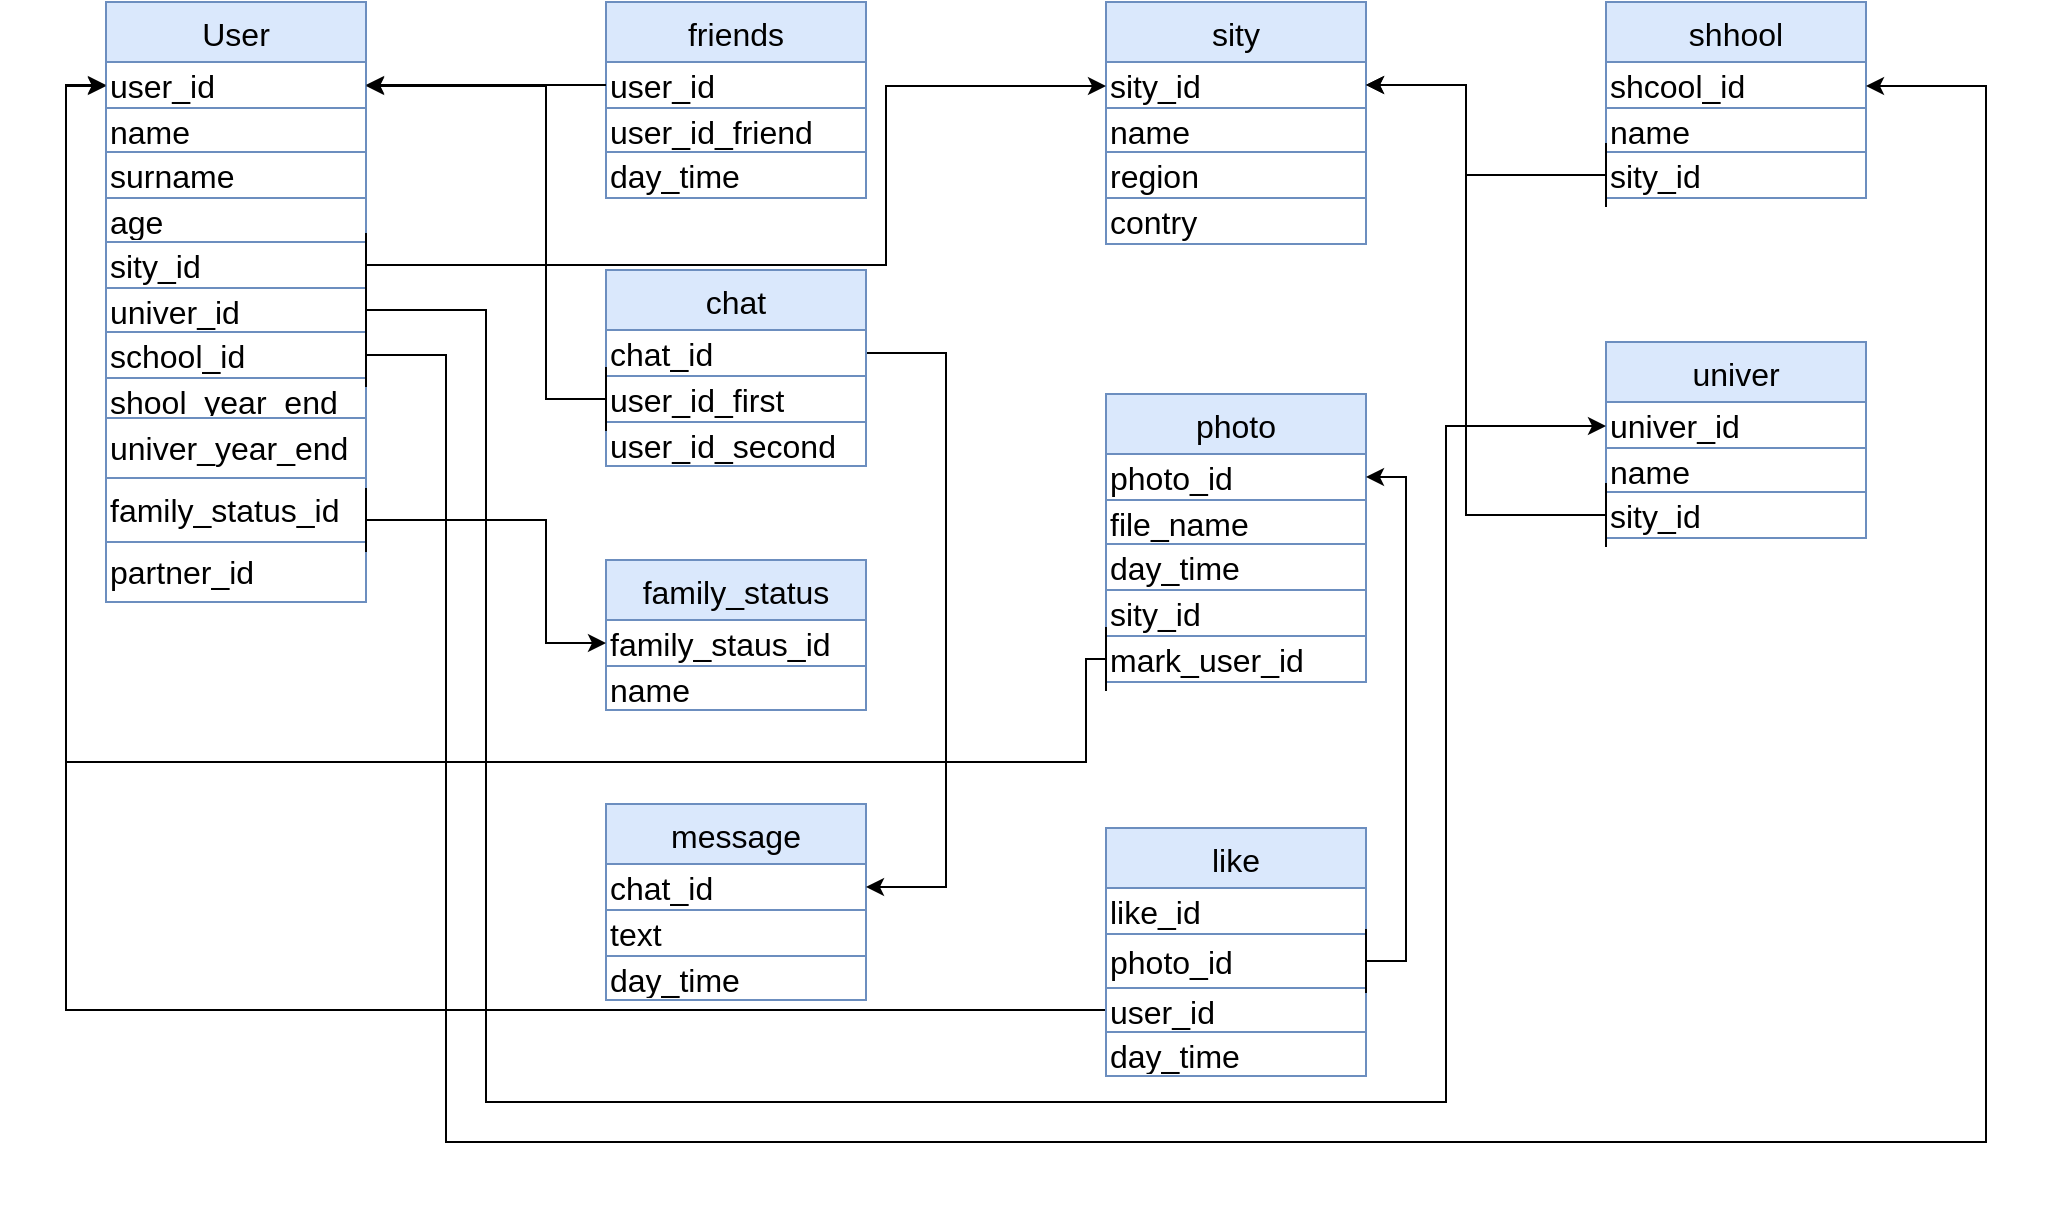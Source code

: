 <mxfile version="20.8.16" type="github">
  <diagram name="Page-1" id="9f46799a-70d6-7492-0946-bef42562c5a5">
    <mxGraphModel dx="2787" dy="1672" grid="1" gridSize="10" guides="1" tooltips="1" connect="1" arrows="1" fold="1" page="1" pageScale="1" pageWidth="1100" pageHeight="850" background="none" math="0" shadow="0">
      <root>
        <mxCell id="0" />
        <mxCell id="1" parent="0" />
        <object label="User" id="TUfsJCi0jF2Ck-yVqTo3-19">
          <mxCell style="shape=table;startSize=30;container=1;collapsible=0;childLayout=tableLayout;strokeColor=#6c8ebf;fontSize=16;columnLines=1;points=[[0,0,0,0,0],[0,0.25,0,0,0],[0,0.5,0,0,0],[0,0.75,0,0,0],[0,1,0,0,0],[0.25,0,0,0,0],[0.25,1,0,0,0],[0.5,0,0,0,0],[0.5,1,0,0,0],[0.75,0,0,0,0],[0.75,1,0,0,0],[1,0,0,0,0],[1,0.25,0,0,0],[1,0.5,0,0,0],[1,0.75,0,0,0],[1,1,0,0,0]];swimlaneLine=1;shadow=0;align=center;flipH=0;fillColor=#dae8fc;" parent="1" vertex="1">
            <mxGeometry x="40" y="-160" width="130" height="300" as="geometry" />
          </mxCell>
        </object>
        <mxCell id="TUfsJCi0jF2Ck-yVqTo3-20" value="" style="shape=tableRow;horizontal=0;startSize=0;swimlaneHead=0;swimlaneBody=0;strokeColor=inherit;top=0;left=0;bottom=0;right=0;collapsible=0;dropTarget=0;fillColor=none;points=[[0,0.5],[1,0.5]];portConstraint=eastwest;fontSize=16;" parent="TUfsJCi0jF2Ck-yVqTo3-19" vertex="1">
          <mxGeometry y="30" width="130" height="23" as="geometry" />
        </mxCell>
        <mxCell id="TUfsJCi0jF2Ck-yVqTo3-21" value="user_id" style="shape=partialRectangle;html=1;whiteSpace=wrap;connectable=0;strokeColor=inherit;overflow=hidden;fillColor=none;top=0;left=0;bottom=0;right=0;pointerEvents=1;fontSize=16;align=left;" parent="TUfsJCi0jF2Ck-yVqTo3-20" vertex="1">
          <mxGeometry width="130" height="23" as="geometry">
            <mxRectangle width="130" height="23" as="alternateBounds" />
          </mxGeometry>
        </mxCell>
        <mxCell id="TUfsJCi0jF2Ck-yVqTo3-24" value="" style="shape=tableRow;horizontal=0;startSize=0;swimlaneHead=0;swimlaneBody=0;strokeColor=inherit;top=0;left=0;bottom=0;right=0;collapsible=0;dropTarget=0;fillColor=none;points=[[0,0.5],[1,0.5]];portConstraint=eastwest;fontSize=16;" parent="TUfsJCi0jF2Ck-yVqTo3-19" vertex="1">
          <mxGeometry y="53" width="130" height="22" as="geometry" />
        </mxCell>
        <mxCell id="TUfsJCi0jF2Ck-yVqTo3-25" value="name" style="shape=partialRectangle;html=1;whiteSpace=wrap;connectable=0;strokeColor=inherit;overflow=hidden;fillColor=none;top=0;left=0;bottom=0;right=0;pointerEvents=1;fontSize=16;align=left;" parent="TUfsJCi0jF2Ck-yVqTo3-24" vertex="1">
          <mxGeometry width="130" height="22" as="geometry">
            <mxRectangle width="130" height="22" as="alternateBounds" />
          </mxGeometry>
        </mxCell>
        <mxCell id="32F2rg8Qppw3--IaGYli-2" style="shape=tableRow;horizontal=0;startSize=0;swimlaneHead=0;swimlaneBody=0;strokeColor=inherit;top=0;left=0;bottom=0;right=0;collapsible=0;dropTarget=0;fillColor=none;points=[[0,0.5],[1,0.5]];portConstraint=eastwest;fontSize=16;" vertex="1" parent="TUfsJCi0jF2Ck-yVqTo3-19">
          <mxGeometry y="75" width="130" height="23" as="geometry" />
        </mxCell>
        <mxCell id="32F2rg8Qppw3--IaGYli-3" value="surname" style="shape=partialRectangle;html=1;whiteSpace=wrap;connectable=0;strokeColor=inherit;overflow=hidden;fillColor=none;top=0;left=0;bottom=0;right=0;pointerEvents=1;fontSize=16;align=left;" vertex="1" parent="32F2rg8Qppw3--IaGYli-2">
          <mxGeometry width="130" height="23" as="geometry">
            <mxRectangle width="130" height="23" as="alternateBounds" />
          </mxGeometry>
        </mxCell>
        <mxCell id="32F2rg8Qppw3--IaGYli-4" style="shape=tableRow;horizontal=0;startSize=0;swimlaneHead=0;swimlaneBody=0;strokeColor=inherit;top=0;left=0;bottom=0;right=0;collapsible=0;dropTarget=0;fillColor=none;points=[[0,0.5],[1,0.5]];portConstraint=eastwest;fontSize=16;" vertex="1" parent="TUfsJCi0jF2Ck-yVqTo3-19">
          <mxGeometry y="98" width="130" height="22" as="geometry" />
        </mxCell>
        <mxCell id="32F2rg8Qppw3--IaGYli-5" value="age" style="shape=partialRectangle;html=1;whiteSpace=wrap;connectable=0;strokeColor=inherit;overflow=hidden;fillColor=none;top=0;left=0;bottom=0;right=0;pointerEvents=1;fontSize=16;align=left;" vertex="1" parent="32F2rg8Qppw3--IaGYli-4">
          <mxGeometry width="130" height="22" as="geometry">
            <mxRectangle width="130" height="22" as="alternateBounds" />
          </mxGeometry>
        </mxCell>
        <mxCell id="32F2rg8Qppw3--IaGYli-6" style="shape=tableRow;horizontal=0;startSize=0;swimlaneHead=0;swimlaneBody=0;strokeColor=inherit;top=0;left=0;bottom=0;right=0;collapsible=0;dropTarget=0;fillColor=none;points=[[0,0.5],[1,0.5]];portConstraint=eastwest;fontSize=16;" vertex="1" parent="TUfsJCi0jF2Ck-yVqTo3-19">
          <mxGeometry y="120" width="130" height="23" as="geometry" />
        </mxCell>
        <mxCell id="32F2rg8Qppw3--IaGYli-7" value="sity_id" style="shape=partialRectangle;html=1;whiteSpace=wrap;connectable=0;strokeColor=inherit;overflow=hidden;fillColor=none;top=0;left=0;bottom=0;right=0;pointerEvents=1;fontSize=16;align=left;" vertex="1" parent="32F2rg8Qppw3--IaGYli-6">
          <mxGeometry width="130" height="23" as="geometry">
            <mxRectangle width="130" height="23" as="alternateBounds" />
          </mxGeometry>
        </mxCell>
        <mxCell id="32F2rg8Qppw3--IaGYli-8" style="shape=tableRow;horizontal=0;startSize=0;swimlaneHead=0;swimlaneBody=0;strokeColor=inherit;top=0;left=0;bottom=0;right=0;collapsible=0;dropTarget=0;fillColor=none;points=[[0,0.5],[1,0.5]];portConstraint=eastwest;fontSize=16;" vertex="1" parent="TUfsJCi0jF2Ck-yVqTo3-19">
          <mxGeometry y="143" width="130" height="22" as="geometry" />
        </mxCell>
        <mxCell id="32F2rg8Qppw3--IaGYli-9" value="univer_id" style="shape=partialRectangle;html=1;whiteSpace=wrap;connectable=0;strokeColor=inherit;overflow=hidden;fillColor=none;top=0;left=0;bottom=0;right=0;pointerEvents=1;fontSize=16;align=left;" vertex="1" parent="32F2rg8Qppw3--IaGYli-8">
          <mxGeometry width="130" height="22" as="geometry">
            <mxRectangle width="130" height="22" as="alternateBounds" />
          </mxGeometry>
        </mxCell>
        <mxCell id="32F2rg8Qppw3--IaGYli-10" style="shape=tableRow;horizontal=0;startSize=0;swimlaneHead=0;swimlaneBody=0;strokeColor=inherit;top=0;left=0;bottom=0;right=0;collapsible=0;dropTarget=0;fillColor=none;points=[[0,0.5],[1,0.5]];portConstraint=eastwest;fontSize=16;" vertex="1" parent="TUfsJCi0jF2Ck-yVqTo3-19">
          <mxGeometry y="165" width="130" height="23" as="geometry" />
        </mxCell>
        <mxCell id="32F2rg8Qppw3--IaGYli-11" value="school_id" style="shape=partialRectangle;html=1;whiteSpace=wrap;connectable=0;strokeColor=inherit;overflow=hidden;fillColor=none;top=0;left=0;bottom=0;right=0;pointerEvents=1;fontSize=16;align=left;" vertex="1" parent="32F2rg8Qppw3--IaGYli-10">
          <mxGeometry width="130" height="23" as="geometry">
            <mxRectangle width="130" height="23" as="alternateBounds" />
          </mxGeometry>
        </mxCell>
        <mxCell id="32F2rg8Qppw3--IaGYli-101" style="shape=tableRow;horizontal=0;startSize=0;swimlaneHead=0;swimlaneBody=0;strokeColor=inherit;top=0;left=0;bottom=0;right=0;collapsible=0;dropTarget=0;fillColor=none;points=[[0,0.5],[1,0.5]];portConstraint=eastwest;fontSize=16;" vertex="1" parent="TUfsJCi0jF2Ck-yVqTo3-19">
          <mxGeometry y="188" width="130" height="20" as="geometry" />
        </mxCell>
        <mxCell id="32F2rg8Qppw3--IaGYli-102" value="shool_year_end" style="shape=partialRectangle;html=1;whiteSpace=wrap;connectable=0;strokeColor=inherit;overflow=hidden;fillColor=none;top=0;left=0;bottom=0;right=0;pointerEvents=1;fontSize=16;align=left;" vertex="1" parent="32F2rg8Qppw3--IaGYli-101">
          <mxGeometry width="130" height="20" as="geometry">
            <mxRectangle width="130" height="20" as="alternateBounds" />
          </mxGeometry>
        </mxCell>
        <mxCell id="32F2rg8Qppw3--IaGYli-12" style="shape=tableRow;horizontal=0;startSize=0;swimlaneHead=0;swimlaneBody=0;strokeColor=inherit;top=0;left=0;bottom=0;right=0;collapsible=0;dropTarget=0;fillColor=none;points=[[0,0.5],[1,0.5]];portConstraint=eastwest;fontSize=16;" vertex="1" parent="TUfsJCi0jF2Ck-yVqTo3-19">
          <mxGeometry y="208" width="130" height="30" as="geometry" />
        </mxCell>
        <mxCell id="32F2rg8Qppw3--IaGYli-13" value="univer_year_end" style="shape=partialRectangle;html=1;whiteSpace=wrap;connectable=0;strokeColor=inherit;overflow=hidden;fillColor=none;top=0;left=0;bottom=0;right=0;pointerEvents=1;fontSize=16;align=left;" vertex="1" parent="32F2rg8Qppw3--IaGYli-12">
          <mxGeometry width="130" height="30" as="geometry">
            <mxRectangle width="130" height="30" as="alternateBounds" />
          </mxGeometry>
        </mxCell>
        <mxCell id="32F2rg8Qppw3--IaGYli-103" style="shape=tableRow;horizontal=0;startSize=0;swimlaneHead=0;swimlaneBody=0;strokeColor=inherit;top=0;left=0;bottom=0;right=0;collapsible=0;dropTarget=0;fillColor=none;points=[[0,0.5],[1,0.5]];portConstraint=eastwest;fontSize=16;" vertex="1" parent="TUfsJCi0jF2Ck-yVqTo3-19">
          <mxGeometry y="238" width="130" height="32" as="geometry" />
        </mxCell>
        <mxCell id="32F2rg8Qppw3--IaGYli-104" value="family_status_id" style="shape=partialRectangle;html=1;whiteSpace=wrap;connectable=0;strokeColor=inherit;overflow=hidden;fillColor=none;top=0;left=0;bottom=0;right=0;pointerEvents=1;fontSize=16;align=left;" vertex="1" parent="32F2rg8Qppw3--IaGYli-103">
          <mxGeometry width="130" height="32" as="geometry">
            <mxRectangle width="130" height="32" as="alternateBounds" />
          </mxGeometry>
        </mxCell>
        <mxCell id="32F2rg8Qppw3--IaGYli-119" style="shape=tableRow;horizontal=0;startSize=0;swimlaneHead=0;swimlaneBody=0;strokeColor=inherit;top=0;left=0;bottom=0;right=0;collapsible=0;dropTarget=0;fillColor=none;points=[[0,0.5],[1,0.5]];portConstraint=eastwest;fontSize=16;" vertex="1" parent="TUfsJCi0jF2Ck-yVqTo3-19">
          <mxGeometry y="270" width="130" height="30" as="geometry" />
        </mxCell>
        <mxCell id="32F2rg8Qppw3--IaGYli-120" value="partner_id" style="shape=partialRectangle;html=1;whiteSpace=wrap;connectable=0;strokeColor=inherit;overflow=hidden;fillColor=none;top=0;left=0;bottom=0;right=0;pointerEvents=1;fontSize=16;align=left;" vertex="1" parent="32F2rg8Qppw3--IaGYli-119">
          <mxGeometry width="130" height="30" as="geometry">
            <mxRectangle width="130" height="30" as="alternateBounds" />
          </mxGeometry>
        </mxCell>
        <mxCell id="32F2rg8Qppw3--IaGYli-1" value="&lt;table&gt;&lt;tbody&gt;&lt;tr&gt;&lt;td&gt;&lt;br&gt;&lt;/td&gt;&lt;/tr&gt;&lt;/tbody&gt;&lt;/table&gt;" style="text;html=1;align=center;verticalAlign=middle;resizable=0;points=[];autosize=1;strokeColor=none;fillColor=none;flipV=0;" vertex="1" parent="1">
          <mxGeometry x="375" y="275" width="30" height="30" as="geometry" />
        </mxCell>
        <object label="univer" id="32F2rg8Qppw3--IaGYli-14">
          <mxCell style="shape=table;startSize=30;container=1;collapsible=0;childLayout=tableLayout;strokeColor=#6c8ebf;fontSize=16;columnLines=1;points=[[0,0,0,0,0],[0,0.25,0,0,0],[0,0.5,0,0,0],[0,0.75,0,0,0],[0,1,0,0,0],[0.25,0,0,0,0],[0.25,1,0,0,0],[0.5,0,0,0,0],[0.5,1,0,0,0],[0.75,0,0,0,0],[0.75,1,0,0,0],[1,0,0,0,0],[1,0.25,0,0,0],[1,0.5,0,0,0],[1,0.75,0,0,0],[1,1,0,0,0]];swimlaneLine=1;shadow=0;fillColor=#dae8fc;" vertex="1" parent="1">
            <mxGeometry x="790" y="10" width="130" height="98" as="geometry" />
          </mxCell>
        </object>
        <mxCell id="32F2rg8Qppw3--IaGYli-15" value="" style="shape=tableRow;horizontal=0;startSize=0;swimlaneHead=0;swimlaneBody=0;strokeColor=inherit;top=0;left=0;bottom=0;right=0;collapsible=0;dropTarget=0;fillColor=none;points=[[0,0.5],[1,0.5]];portConstraint=eastwest;fontSize=16;" vertex="1" parent="32F2rg8Qppw3--IaGYli-14">
          <mxGeometry y="30" width="130" height="23" as="geometry" />
        </mxCell>
        <mxCell id="32F2rg8Qppw3--IaGYli-16" value="univer_id" style="shape=partialRectangle;html=1;whiteSpace=wrap;connectable=0;strokeColor=inherit;overflow=hidden;fillColor=none;top=0;left=0;bottom=0;right=0;pointerEvents=1;fontSize=16;align=left;" vertex="1" parent="32F2rg8Qppw3--IaGYli-15">
          <mxGeometry width="130" height="23" as="geometry">
            <mxRectangle width="130" height="23" as="alternateBounds" />
          </mxGeometry>
        </mxCell>
        <mxCell id="32F2rg8Qppw3--IaGYli-17" value="" style="shape=tableRow;horizontal=0;startSize=0;swimlaneHead=0;swimlaneBody=0;strokeColor=inherit;top=0;left=0;bottom=0;right=0;collapsible=0;dropTarget=0;fillColor=none;points=[[0,0.5],[1,0.5]];portConstraint=eastwest;fontSize=16;" vertex="1" parent="32F2rg8Qppw3--IaGYli-14">
          <mxGeometry y="53" width="130" height="22" as="geometry" />
        </mxCell>
        <mxCell id="32F2rg8Qppw3--IaGYli-18" value="name" style="shape=partialRectangle;html=1;whiteSpace=wrap;connectable=0;strokeColor=inherit;overflow=hidden;fillColor=none;top=0;left=0;bottom=0;right=0;pointerEvents=1;fontSize=16;align=left;" vertex="1" parent="32F2rg8Qppw3--IaGYli-17">
          <mxGeometry width="130" height="22" as="geometry">
            <mxRectangle width="130" height="22" as="alternateBounds" />
          </mxGeometry>
        </mxCell>
        <mxCell id="32F2rg8Qppw3--IaGYli-19" style="shape=tableRow;horizontal=0;startSize=0;swimlaneHead=0;swimlaneBody=0;strokeColor=inherit;top=0;left=0;bottom=0;right=0;collapsible=0;dropTarget=0;fillColor=none;points=[[0,0.5],[1,0.5]];portConstraint=eastwest;fontSize=16;" vertex="1" parent="32F2rg8Qppw3--IaGYli-14">
          <mxGeometry y="75" width="130" height="23" as="geometry" />
        </mxCell>
        <mxCell id="32F2rg8Qppw3--IaGYli-20" value="sity_id" style="shape=partialRectangle;html=1;whiteSpace=wrap;connectable=0;strokeColor=inherit;overflow=hidden;fillColor=none;top=0;left=0;bottom=0;right=0;pointerEvents=1;fontSize=16;align=left;" vertex="1" parent="32F2rg8Qppw3--IaGYli-19">
          <mxGeometry width="130" height="23" as="geometry">
            <mxRectangle width="130" height="23" as="alternateBounds" />
          </mxGeometry>
        </mxCell>
        <object label="sity" id="32F2rg8Qppw3--IaGYli-65">
          <mxCell style="shape=table;startSize=30;container=1;collapsible=0;childLayout=tableLayout;strokeColor=#6c8ebf;fontSize=16;columnLines=1;points=[[0,0,0,0,0],[0,0.25,0,0,0],[0,0.5,0,0,0],[0,0.75,0,0,0],[0,1,0,0,0],[0.25,0,0,0,0],[0.25,1,0,0,0],[0.5,0,0,0,0],[0.5,1,0,0,0],[0.75,0,0,0,0],[0.75,1,0,0,0],[1,0,0,0,0],[1,0.25,0,0,0],[1,0.5,0,0,0],[1,0.75,0,0,0],[1,1,0,0,0]];swimlaneLine=1;shadow=0;flipH=0;fillColor=#dae8fc;" vertex="1" parent="1">
            <mxGeometry x="540" y="-160" width="130" height="121" as="geometry" />
          </mxCell>
        </object>
        <mxCell id="32F2rg8Qppw3--IaGYli-66" value="" style="shape=tableRow;horizontal=0;startSize=0;swimlaneHead=0;swimlaneBody=0;strokeColor=inherit;top=0;left=0;bottom=0;right=0;collapsible=0;dropTarget=0;fillColor=none;points=[[0,0.5],[1,0.5]];portConstraint=eastwest;fontSize=16;" vertex="1" parent="32F2rg8Qppw3--IaGYli-65">
          <mxGeometry y="30" width="130" height="23" as="geometry" />
        </mxCell>
        <mxCell id="32F2rg8Qppw3--IaGYli-67" value="sity_id" style="shape=partialRectangle;html=1;whiteSpace=wrap;connectable=0;strokeColor=inherit;overflow=hidden;fillColor=none;top=0;left=0;bottom=0;right=0;pointerEvents=1;fontSize=16;align=left;" vertex="1" parent="32F2rg8Qppw3--IaGYli-66">
          <mxGeometry width="130" height="23" as="geometry">
            <mxRectangle width="130" height="23" as="alternateBounds" />
          </mxGeometry>
        </mxCell>
        <mxCell id="32F2rg8Qppw3--IaGYli-68" value="" style="shape=tableRow;horizontal=0;startSize=0;swimlaneHead=0;swimlaneBody=0;strokeColor=inherit;top=0;left=0;bottom=0;right=0;collapsible=0;dropTarget=0;fillColor=none;points=[[0,0.5],[1,0.5]];portConstraint=eastwest;fontSize=16;" vertex="1" parent="32F2rg8Qppw3--IaGYli-65">
          <mxGeometry y="53" width="130" height="22" as="geometry" />
        </mxCell>
        <mxCell id="32F2rg8Qppw3--IaGYli-69" value="name" style="shape=partialRectangle;html=1;whiteSpace=wrap;connectable=0;strokeColor=inherit;overflow=hidden;fillColor=none;top=0;left=0;bottom=0;right=0;pointerEvents=1;fontSize=16;align=left;" vertex="1" parent="32F2rg8Qppw3--IaGYli-68">
          <mxGeometry width="130" height="22" as="geometry">
            <mxRectangle width="130" height="22" as="alternateBounds" />
          </mxGeometry>
        </mxCell>
        <mxCell id="32F2rg8Qppw3--IaGYli-70" style="shape=tableRow;horizontal=0;startSize=0;swimlaneHead=0;swimlaneBody=0;strokeColor=inherit;top=0;left=0;bottom=0;right=0;collapsible=0;dropTarget=0;fillColor=none;points=[[0,0.5],[1,0.5]];portConstraint=eastwest;fontSize=16;" vertex="1" parent="32F2rg8Qppw3--IaGYli-65">
          <mxGeometry y="75" width="130" height="23" as="geometry" />
        </mxCell>
        <mxCell id="32F2rg8Qppw3--IaGYli-71" value="region" style="shape=partialRectangle;html=1;whiteSpace=wrap;connectable=0;strokeColor=inherit;overflow=hidden;fillColor=none;top=0;left=0;bottom=0;right=0;pointerEvents=1;fontSize=16;align=left;" vertex="1" parent="32F2rg8Qppw3--IaGYli-70">
          <mxGeometry width="130" height="23" as="geometry">
            <mxRectangle width="130" height="23" as="alternateBounds" />
          </mxGeometry>
        </mxCell>
        <mxCell id="32F2rg8Qppw3--IaGYli-72" style="shape=tableRow;horizontal=0;startSize=0;swimlaneHead=0;swimlaneBody=0;strokeColor=inherit;top=0;left=0;bottom=0;right=0;collapsible=0;dropTarget=0;fillColor=none;points=[[0,0.5],[1,0.5]];portConstraint=eastwest;fontSize=16;" vertex="1" parent="32F2rg8Qppw3--IaGYli-65">
          <mxGeometry y="98" width="130" height="23" as="geometry" />
        </mxCell>
        <mxCell id="32F2rg8Qppw3--IaGYli-73" value="contry" style="shape=partialRectangle;html=1;whiteSpace=wrap;connectable=0;strokeColor=inherit;overflow=hidden;fillColor=none;top=0;left=0;bottom=0;right=0;pointerEvents=1;fontSize=16;align=left;" vertex="1" parent="32F2rg8Qppw3--IaGYli-72">
          <mxGeometry width="130" height="23" as="geometry">
            <mxRectangle width="130" height="23" as="alternateBounds" />
          </mxGeometry>
        </mxCell>
        <object label="friends" id="32F2rg8Qppw3--IaGYli-76">
          <mxCell style="shape=table;startSize=30;container=1;collapsible=0;childLayout=tableLayout;strokeColor=#6c8ebf;fontSize=16;columnLines=1;points=[[0,0,0,0,0],[0,0.25,0,0,0],[0,0.5,0,0,0],[0,0.75,0,0,0],[0,1,0,0,0],[0.25,0,0,0,0],[0.25,1,0,0,0],[0.5,0,0,0,0],[0.5,1,0,0,0],[0.75,0,0,0,0],[0.75,1,0,0,0],[1,0,0,0,0],[1,0.25,0,0,0],[1,0.5,0,0,0],[1,0.75,0,0,0],[1,1,0,0,0]];swimlaneLine=1;shadow=0;flipV=0;flipH=0;fillColor=#dae8fc;" vertex="1" parent="1">
            <mxGeometry x="290" y="-160" width="130" height="98" as="geometry" />
          </mxCell>
        </object>
        <mxCell id="32F2rg8Qppw3--IaGYli-77" value="" style="shape=tableRow;horizontal=0;startSize=0;swimlaneHead=0;swimlaneBody=0;strokeColor=inherit;top=0;left=0;bottom=0;right=0;collapsible=0;dropTarget=0;fillColor=none;points=[[0,0.5],[1,0.5]];portConstraint=eastwest;fontSize=16;" vertex="1" parent="32F2rg8Qppw3--IaGYli-76">
          <mxGeometry y="30" width="130" height="23" as="geometry" />
        </mxCell>
        <mxCell id="32F2rg8Qppw3--IaGYli-78" value="user_id" style="shape=partialRectangle;html=1;whiteSpace=wrap;connectable=0;strokeColor=inherit;overflow=hidden;fillColor=none;top=0;left=0;bottom=0;right=0;pointerEvents=1;fontSize=16;align=left;" vertex="1" parent="32F2rg8Qppw3--IaGYli-77">
          <mxGeometry width="130" height="23" as="geometry">
            <mxRectangle width="130" height="23" as="alternateBounds" />
          </mxGeometry>
        </mxCell>
        <mxCell id="32F2rg8Qppw3--IaGYli-79" value="" style="shape=tableRow;horizontal=0;startSize=0;swimlaneHead=0;swimlaneBody=0;strokeColor=inherit;top=0;left=0;bottom=0;right=0;collapsible=0;dropTarget=0;fillColor=none;points=[[0,0.5],[1,0.5]];portConstraint=eastwest;fontSize=16;" vertex="1" parent="32F2rg8Qppw3--IaGYli-76">
          <mxGeometry y="53" width="130" height="22" as="geometry" />
        </mxCell>
        <mxCell id="32F2rg8Qppw3--IaGYli-80" value="user_id_friend" style="shape=partialRectangle;html=1;whiteSpace=wrap;connectable=0;strokeColor=inherit;overflow=hidden;fillColor=none;top=0;left=0;bottom=0;right=0;pointerEvents=1;fontSize=16;align=left;" vertex="1" parent="32F2rg8Qppw3--IaGYli-79">
          <mxGeometry width="130" height="22" as="geometry">
            <mxRectangle width="130" height="22" as="alternateBounds" />
          </mxGeometry>
        </mxCell>
        <mxCell id="32F2rg8Qppw3--IaGYli-81" style="shape=tableRow;horizontal=0;startSize=0;swimlaneHead=0;swimlaneBody=0;strokeColor=inherit;top=0;left=0;bottom=0;right=0;collapsible=0;dropTarget=0;fillColor=none;points=[[0,0.5],[1,0.5]];portConstraint=eastwest;fontSize=16;" vertex="1" parent="32F2rg8Qppw3--IaGYli-76">
          <mxGeometry y="75" width="130" height="23" as="geometry" />
        </mxCell>
        <mxCell id="32F2rg8Qppw3--IaGYli-82" value="day_time" style="shape=partialRectangle;html=1;whiteSpace=wrap;connectable=0;strokeColor=inherit;overflow=hidden;fillColor=none;top=0;left=0;bottom=0;right=0;pointerEvents=1;fontSize=16;align=left;" vertex="1" parent="32F2rg8Qppw3--IaGYli-81">
          <mxGeometry width="130" height="23" as="geometry">
            <mxRectangle width="130" height="23" as="alternateBounds" />
          </mxGeometry>
        </mxCell>
        <object label="photo" id="32F2rg8Qppw3--IaGYli-84">
          <mxCell style="shape=table;startSize=30;container=1;collapsible=0;childLayout=tableLayout;strokeColor=#6c8ebf;fontSize=16;columnLines=1;points=[[0,0,0,0,0],[0,0.25,0,0,0],[0,0.5,0,0,0],[0,0.75,0,0,0],[0,1,0,0,0],[0.25,0,0,0,0],[0.25,1,0,0,0],[0.5,0,0,0,0],[0.5,1,0,0,0],[0.75,0,0,0,0],[0.75,1,0,0,0],[1,0,0,0,0],[1,0.25,0,0,0],[1,0.5,0,0,0],[1,0.75,0,0,0],[1,1,0,0,0]];swimlaneLine=1;shadow=0;fillColor=#dae8fc;" vertex="1" parent="1">
            <mxGeometry x="540" y="36" width="130" height="144" as="geometry" />
          </mxCell>
        </object>
        <mxCell id="32F2rg8Qppw3--IaGYli-85" value="" style="shape=tableRow;horizontal=0;startSize=0;swimlaneHead=0;swimlaneBody=0;strokeColor=inherit;top=0;left=0;bottom=0;right=0;collapsible=0;dropTarget=0;fillColor=none;points=[[0,0.5],[1,0.5]];portConstraint=eastwest;fontSize=16;" vertex="1" parent="32F2rg8Qppw3--IaGYli-84">
          <mxGeometry y="30" width="130" height="23" as="geometry" />
        </mxCell>
        <mxCell id="32F2rg8Qppw3--IaGYli-86" value="photo_id" style="shape=partialRectangle;html=1;whiteSpace=wrap;connectable=0;strokeColor=inherit;overflow=hidden;fillColor=none;top=0;left=0;bottom=0;right=0;pointerEvents=1;fontSize=16;align=left;" vertex="1" parent="32F2rg8Qppw3--IaGYli-85">
          <mxGeometry width="130" height="23" as="geometry">
            <mxRectangle width="130" height="23" as="alternateBounds" />
          </mxGeometry>
        </mxCell>
        <mxCell id="32F2rg8Qppw3--IaGYli-87" value="" style="shape=tableRow;horizontal=0;startSize=0;swimlaneHead=0;swimlaneBody=0;strokeColor=inherit;top=0;left=0;bottom=0;right=0;collapsible=0;dropTarget=0;fillColor=none;points=[[0,0.5],[1,0.5]];portConstraint=eastwest;fontSize=16;" vertex="1" parent="32F2rg8Qppw3--IaGYli-84">
          <mxGeometry y="53" width="130" height="22" as="geometry" />
        </mxCell>
        <mxCell id="32F2rg8Qppw3--IaGYli-88" value="file_name" style="shape=partialRectangle;html=1;whiteSpace=wrap;connectable=0;strokeColor=inherit;overflow=hidden;fillColor=none;top=0;left=0;bottom=0;right=0;pointerEvents=1;fontSize=16;align=left;" vertex="1" parent="32F2rg8Qppw3--IaGYli-87">
          <mxGeometry width="130" height="22" as="geometry">
            <mxRectangle width="130" height="22" as="alternateBounds" />
          </mxGeometry>
        </mxCell>
        <mxCell id="32F2rg8Qppw3--IaGYli-89" style="shape=tableRow;horizontal=0;startSize=0;swimlaneHead=0;swimlaneBody=0;strokeColor=inherit;top=0;left=0;bottom=0;right=0;collapsible=0;dropTarget=0;fillColor=none;points=[[0,0.5],[1,0.5]];portConstraint=eastwest;fontSize=16;" vertex="1" parent="32F2rg8Qppw3--IaGYli-84">
          <mxGeometry y="75" width="130" height="23" as="geometry" />
        </mxCell>
        <mxCell id="32F2rg8Qppw3--IaGYli-90" value="day_time" style="shape=partialRectangle;html=1;whiteSpace=wrap;connectable=0;strokeColor=inherit;overflow=hidden;fillColor=none;top=0;left=0;bottom=0;right=0;pointerEvents=1;fontSize=16;align=left;" vertex="1" parent="32F2rg8Qppw3--IaGYli-89">
          <mxGeometry width="130" height="23" as="geometry">
            <mxRectangle width="130" height="23" as="alternateBounds" />
          </mxGeometry>
        </mxCell>
        <mxCell id="32F2rg8Qppw3--IaGYli-91" style="shape=tableRow;horizontal=0;startSize=0;swimlaneHead=0;swimlaneBody=0;strokeColor=inherit;top=0;left=0;bottom=0;right=0;collapsible=0;dropTarget=0;fillColor=none;points=[[0,0.5],[1,0.5]];portConstraint=eastwest;fontSize=16;" vertex="1" parent="32F2rg8Qppw3--IaGYli-84">
          <mxGeometry y="98" width="130" height="23" as="geometry" />
        </mxCell>
        <mxCell id="32F2rg8Qppw3--IaGYli-92" value="sity_id" style="shape=partialRectangle;html=1;whiteSpace=wrap;connectable=0;strokeColor=inherit;overflow=hidden;fillColor=none;top=0;left=0;bottom=0;right=0;pointerEvents=1;fontSize=16;align=left;" vertex="1" parent="32F2rg8Qppw3--IaGYli-91">
          <mxGeometry width="130" height="23" as="geometry">
            <mxRectangle width="130" height="23" as="alternateBounds" />
          </mxGeometry>
        </mxCell>
        <mxCell id="32F2rg8Qppw3--IaGYli-106" style="shape=tableRow;horizontal=0;startSize=0;swimlaneHead=0;swimlaneBody=0;strokeColor=inherit;top=0;left=0;bottom=0;right=0;collapsible=0;dropTarget=0;fillColor=none;points=[[0,0.5],[1,0.5]];portConstraint=eastwest;fontSize=16;" vertex="1" parent="32F2rg8Qppw3--IaGYli-84">
          <mxGeometry y="121" width="130" height="23" as="geometry" />
        </mxCell>
        <mxCell id="32F2rg8Qppw3--IaGYli-107" value="mark_user_id" style="shape=partialRectangle;html=1;whiteSpace=wrap;connectable=0;strokeColor=inherit;overflow=hidden;fillColor=none;top=0;left=0;bottom=0;right=0;pointerEvents=1;fontSize=16;align=left;" vertex="1" parent="32F2rg8Qppw3--IaGYli-106">
          <mxGeometry width="130" height="23" as="geometry">
            <mxRectangle width="130" height="23" as="alternateBounds" />
          </mxGeometry>
        </mxCell>
        <object label="shhool" id="32F2rg8Qppw3--IaGYli-94">
          <mxCell style="shape=table;startSize=30;container=1;collapsible=0;childLayout=tableLayout;strokeColor=#6c8ebf;fontSize=16;columnLines=1;points=[[0,0,0,0,0],[0,0.25,0,0,0],[0,0.5,0,0,0],[0,0.75,0,0,0],[0,1,0,0,0],[0.25,0,0,0,0],[0.25,1,0,0,0],[0.5,0,0,0,0],[0.5,1,0,0,0],[0.75,0,0,0,0],[0.75,1,0,0,0],[1,0,0,0,0],[1,0.25,0,0,0],[1,0.5,0,0,0],[1,0.75,0,0,0],[1,1,0,0,0]];swimlaneLine=1;shadow=0;flipH=0;fillColor=#dae8fc;" vertex="1" parent="1">
            <mxGeometry x="790" y="-160" width="130" height="98" as="geometry" />
          </mxCell>
        </object>
        <mxCell id="32F2rg8Qppw3--IaGYli-95" value="" style="shape=tableRow;horizontal=0;startSize=0;swimlaneHead=0;swimlaneBody=0;strokeColor=inherit;top=0;left=0;bottom=0;right=0;collapsible=0;dropTarget=0;fillColor=none;points=[[0,0.5],[1,0.5]];portConstraint=eastwest;fontSize=16;" vertex="1" parent="32F2rg8Qppw3--IaGYli-94">
          <mxGeometry y="30" width="130" height="23" as="geometry" />
        </mxCell>
        <mxCell id="32F2rg8Qppw3--IaGYli-96" value="shcool_id" style="shape=partialRectangle;html=1;whiteSpace=wrap;connectable=0;strokeColor=inherit;overflow=hidden;fillColor=none;top=0;left=0;bottom=0;right=0;pointerEvents=1;fontSize=16;align=left;" vertex="1" parent="32F2rg8Qppw3--IaGYli-95">
          <mxGeometry width="130" height="23" as="geometry">
            <mxRectangle width="130" height="23" as="alternateBounds" />
          </mxGeometry>
        </mxCell>
        <mxCell id="32F2rg8Qppw3--IaGYli-97" value="" style="shape=tableRow;horizontal=0;startSize=0;swimlaneHead=0;swimlaneBody=0;strokeColor=inherit;top=0;left=0;bottom=0;right=0;collapsible=0;dropTarget=0;fillColor=none;points=[[0,0.5],[1,0.5]];portConstraint=eastwest;fontSize=16;" vertex="1" parent="32F2rg8Qppw3--IaGYli-94">
          <mxGeometry y="53" width="130" height="22" as="geometry" />
        </mxCell>
        <mxCell id="32F2rg8Qppw3--IaGYli-98" value="name" style="shape=partialRectangle;html=1;whiteSpace=wrap;connectable=0;strokeColor=inherit;overflow=hidden;fillColor=none;top=0;left=0;bottom=0;right=0;pointerEvents=1;fontSize=16;align=left;" vertex="1" parent="32F2rg8Qppw3--IaGYli-97">
          <mxGeometry width="130" height="22" as="geometry">
            <mxRectangle width="130" height="22" as="alternateBounds" />
          </mxGeometry>
        </mxCell>
        <mxCell id="32F2rg8Qppw3--IaGYli-99" style="shape=tableRow;horizontal=0;startSize=0;swimlaneHead=0;swimlaneBody=0;strokeColor=inherit;top=0;left=0;bottom=0;right=0;collapsible=0;dropTarget=0;fillColor=none;points=[[0,0.5],[1,0.5]];portConstraint=eastwest;fontSize=16;" vertex="1" parent="32F2rg8Qppw3--IaGYli-94">
          <mxGeometry y="75" width="130" height="23" as="geometry" />
        </mxCell>
        <mxCell id="32F2rg8Qppw3--IaGYli-100" value="sity_id" style="shape=partialRectangle;html=1;whiteSpace=wrap;connectable=0;strokeColor=inherit;overflow=hidden;fillColor=none;top=0;left=0;bottom=0;right=0;pointerEvents=1;fontSize=16;align=left;" vertex="1" parent="32F2rg8Qppw3--IaGYli-99">
          <mxGeometry width="130" height="23" as="geometry">
            <mxRectangle width="130" height="23" as="alternateBounds" />
          </mxGeometry>
        </mxCell>
        <mxCell id="32F2rg8Qppw3--IaGYli-105" style="edgeStyle=orthogonalEdgeStyle;rounded=0;orthogonalLoop=1;jettySize=auto;html=1;exitX=0;exitY=0.5;exitDx=0;exitDy=0;fontFamily=Helvetica;fontSize=16;fontColor=default;startSize=30;startArrow=baseDash;startFill=0;" edge="1" parent="1" source="32F2rg8Qppw3--IaGYli-99" target="32F2rg8Qppw3--IaGYli-66">
          <mxGeometry relative="1" as="geometry" />
        </mxCell>
        <object label="family_status" id="32F2rg8Qppw3--IaGYli-109">
          <mxCell style="shape=table;startSize=30;container=1;collapsible=0;childLayout=tableLayout;strokeColor=#6c8ebf;fontSize=16;columnLines=1;points=[[0,0,0,0,0],[0,0.25,0,0,0],[0,0.5,0,0,0],[0,0.75,0,0,0],[0,1,0,0,0],[0.25,0,0,0,0],[0.25,1,0,0,0],[0.5,0,0,0,0],[0.5,1,0,0,0],[0.75,0,0,0,0],[0.75,1,0,0,0],[1,0,0,0,0],[1,0.25,0,0,0],[1,0.5,0,0,0],[1,0.75,0,0,0],[1,1,0,0,0]];swimlaneLine=1;shadow=0;flipV=0;fillColor=#dae8fc;" vertex="1" parent="1">
            <mxGeometry x="290" y="119" width="130" height="75" as="geometry" />
          </mxCell>
        </object>
        <mxCell id="32F2rg8Qppw3--IaGYli-110" value="" style="shape=tableRow;horizontal=0;startSize=0;swimlaneHead=0;swimlaneBody=0;strokeColor=inherit;top=0;left=0;bottom=0;right=0;collapsible=0;dropTarget=0;fillColor=none;points=[[0,0.5],[1,0.5]];portConstraint=eastwest;fontSize=16;" vertex="1" parent="32F2rg8Qppw3--IaGYli-109">
          <mxGeometry y="30" width="130" height="23" as="geometry" />
        </mxCell>
        <mxCell id="32F2rg8Qppw3--IaGYli-111" value="family_staus_id" style="shape=partialRectangle;html=1;whiteSpace=wrap;connectable=0;strokeColor=inherit;overflow=hidden;fillColor=none;top=0;left=0;bottom=0;right=0;pointerEvents=1;fontSize=16;align=left;" vertex="1" parent="32F2rg8Qppw3--IaGYli-110">
          <mxGeometry width="130" height="23" as="geometry">
            <mxRectangle width="130" height="23" as="alternateBounds" />
          </mxGeometry>
        </mxCell>
        <mxCell id="32F2rg8Qppw3--IaGYli-112" value="" style="shape=tableRow;horizontal=0;startSize=0;swimlaneHead=0;swimlaneBody=0;strokeColor=inherit;top=0;left=0;bottom=0;right=0;collapsible=0;dropTarget=0;fillColor=none;points=[[0,0.5],[1,0.5]];portConstraint=eastwest;fontSize=16;" vertex="1" parent="32F2rg8Qppw3--IaGYli-109">
          <mxGeometry y="53" width="130" height="22" as="geometry" />
        </mxCell>
        <mxCell id="32F2rg8Qppw3--IaGYli-113" value="name" style="shape=partialRectangle;html=1;whiteSpace=wrap;connectable=0;strokeColor=inherit;overflow=hidden;fillColor=none;top=0;left=0;bottom=0;right=0;pointerEvents=1;fontSize=16;align=left;" vertex="1" parent="32F2rg8Qppw3--IaGYli-112">
          <mxGeometry width="130" height="22" as="geometry">
            <mxRectangle width="130" height="22" as="alternateBounds" />
          </mxGeometry>
        </mxCell>
        <object label="message" id="32F2rg8Qppw3--IaGYli-132">
          <mxCell style="shape=table;startSize=30;container=1;collapsible=0;childLayout=tableLayout;strokeColor=#6c8ebf;fontSize=16;columnLines=1;points=[[0,0,0,0,0],[0,0.25,0,0,0],[0,0.5,0,0,0],[0,0.75,0,0,0],[0,1,0,0,0],[0.25,0,0,0,0],[0.25,1,0,0,0],[0.5,0,0,0,0],[0.5,1,0,0,0],[0.75,0,0,0,0],[0.75,1,0,0,0],[1,0,0,0,0],[1,0.25,0,0,0],[1,0.5,0,0,0],[1,0.75,0,0,0],[1,1,0,0,0]];swimlaneLine=1;shadow=0;flipV=0;fillColor=#dae8fc;" vertex="1" parent="1">
            <mxGeometry x="290" y="241" width="130" height="98" as="geometry" />
          </mxCell>
        </object>
        <mxCell id="32F2rg8Qppw3--IaGYli-133" style="shape=tableRow;horizontal=0;startSize=0;swimlaneHead=0;swimlaneBody=0;strokeColor=inherit;top=0;left=0;bottom=0;right=0;collapsible=0;dropTarget=0;fillColor=none;points=[[0,0.5],[1,0.5]];portConstraint=eastwest;fontSize=16;" vertex="1" parent="32F2rg8Qppw3--IaGYli-132">
          <mxGeometry y="30" width="130" height="23" as="geometry" />
        </mxCell>
        <mxCell id="32F2rg8Qppw3--IaGYli-134" value="chat_id" style="shape=partialRectangle;html=1;whiteSpace=wrap;connectable=0;strokeColor=inherit;overflow=hidden;fillColor=none;top=0;left=0;bottom=0;right=0;pointerEvents=1;fontSize=16;align=left;" vertex="1" parent="32F2rg8Qppw3--IaGYli-133">
          <mxGeometry width="130" height="23" as="geometry">
            <mxRectangle width="130" height="23" as="alternateBounds" />
          </mxGeometry>
        </mxCell>
        <mxCell id="32F2rg8Qppw3--IaGYli-135" value="" style="shape=tableRow;horizontal=0;startSize=0;swimlaneHead=0;swimlaneBody=0;strokeColor=inherit;top=0;left=0;bottom=0;right=0;collapsible=0;dropTarget=0;fillColor=none;points=[[0,0.5],[1,0.5]];portConstraint=eastwest;fontSize=16;" vertex="1" parent="32F2rg8Qppw3--IaGYli-132">
          <mxGeometry y="53" width="130" height="23" as="geometry" />
        </mxCell>
        <mxCell id="32F2rg8Qppw3--IaGYli-136" value="text" style="shape=partialRectangle;html=1;whiteSpace=wrap;connectable=0;strokeColor=inherit;overflow=hidden;fillColor=none;top=0;left=0;bottom=0;right=0;pointerEvents=1;fontSize=16;align=left;" vertex="1" parent="32F2rg8Qppw3--IaGYli-135">
          <mxGeometry width="130" height="23" as="geometry">
            <mxRectangle width="130" height="23" as="alternateBounds" />
          </mxGeometry>
        </mxCell>
        <mxCell id="32F2rg8Qppw3--IaGYli-137" value="" style="shape=tableRow;horizontal=0;startSize=0;swimlaneHead=0;swimlaneBody=0;strokeColor=inherit;top=0;left=0;bottom=0;right=0;collapsible=0;dropTarget=0;fillColor=none;points=[[0,0.5],[1,0.5]];portConstraint=eastwest;fontSize=16;" vertex="1" parent="32F2rg8Qppw3--IaGYli-132">
          <mxGeometry y="76" width="130" height="22" as="geometry" />
        </mxCell>
        <mxCell id="32F2rg8Qppw3--IaGYli-138" value="day_time" style="shape=partialRectangle;html=1;whiteSpace=wrap;connectable=0;strokeColor=inherit;overflow=hidden;fillColor=none;top=0;left=0;bottom=0;right=0;pointerEvents=1;fontSize=16;align=left;" vertex="1" parent="32F2rg8Qppw3--IaGYli-137">
          <mxGeometry width="130" height="22" as="geometry">
            <mxRectangle width="130" height="22" as="alternateBounds" />
          </mxGeometry>
        </mxCell>
        <mxCell id="32F2rg8Qppw3--IaGYli-139" style="edgeStyle=orthogonalEdgeStyle;rounded=0;orthogonalLoop=1;jettySize=auto;html=1;exitX=1;exitY=0.5;exitDx=0;exitDy=0;fontFamily=Helvetica;fontSize=16;fontColor=default;startSize=30;startArrow=baseDash;startFill=0;" edge="1" parent="1" source="32F2rg8Qppw3--IaGYli-128" target="32F2rg8Qppw3--IaGYli-133">
          <mxGeometry relative="1" as="geometry" />
        </mxCell>
        <mxCell id="32F2rg8Qppw3--IaGYli-152" style="edgeStyle=orthogonalEdgeStyle;rounded=0;orthogonalLoop=1;jettySize=auto;html=1;entryX=0;entryY=0.5;entryDx=0;entryDy=0;fontFamily=Helvetica;fontSize=16;fontColor=default;startSize=30;startArrow=baseDash;startFill=0;" edge="1" parent="1" source="32F2rg8Qppw3--IaGYli-147" target="TUfsJCi0jF2Ck-yVqTo3-20">
          <mxGeometry relative="1" as="geometry" />
        </mxCell>
        <object label="like" id="32F2rg8Qppw3--IaGYli-142">
          <mxCell style="shape=table;startSize=30;container=1;collapsible=0;childLayout=tableLayout;strokeColor=#6c8ebf;fontSize=16;columnLines=1;points=[[0,0,0,0,0],[0,0.25,0,0,0],[0,0.5,0,0,0],[0,0.75,0,0,0],[0,1,0,0,0],[0.25,0,0,0,0],[0.25,1,0,0,0],[0.5,0,0,0,0],[0.5,1,0,0,0],[0.75,0,0,0,0],[0.75,1,0,0,0],[1,0,0,0,0],[1,0.25,0,0,0],[1,0.5,0,0,0],[1,0.75,0,0,0],[1,1,0,0,0]];swimlaneLine=1;shadow=0;fillColor=#dae8fc;" vertex="1" parent="1">
            <mxGeometry x="540" y="253" width="130" height="124" as="geometry" />
          </mxCell>
        </object>
        <mxCell id="32F2rg8Qppw3--IaGYli-143" style="shape=tableRow;horizontal=0;startSize=0;swimlaneHead=0;swimlaneBody=0;strokeColor=inherit;top=0;left=0;bottom=0;right=0;collapsible=0;dropTarget=0;fillColor=none;points=[[0,0.5],[1,0.5]];portConstraint=eastwest;fontSize=16;" vertex="1" parent="32F2rg8Qppw3--IaGYli-142">
          <mxGeometry y="30" width="130" height="23" as="geometry" />
        </mxCell>
        <mxCell id="32F2rg8Qppw3--IaGYli-144" value="like_id" style="shape=partialRectangle;html=1;whiteSpace=wrap;connectable=0;strokeColor=inherit;overflow=hidden;fillColor=none;top=0;left=0;bottom=0;right=0;pointerEvents=1;fontSize=16;align=left;" vertex="1" parent="32F2rg8Qppw3--IaGYli-143">
          <mxGeometry width="130" height="23" as="geometry">
            <mxRectangle width="130" height="23" as="alternateBounds" />
          </mxGeometry>
        </mxCell>
        <mxCell id="32F2rg8Qppw3--IaGYli-145" value="" style="shape=tableRow;horizontal=0;startSize=0;swimlaneHead=0;swimlaneBody=0;strokeColor=inherit;top=0;left=0;bottom=0;right=0;collapsible=0;dropTarget=0;fillColor=none;points=[[0,0.5],[1,0.5]];portConstraint=eastwest;fontSize=16;" vertex="1" parent="32F2rg8Qppw3--IaGYli-142">
          <mxGeometry y="53" width="130" height="27" as="geometry" />
        </mxCell>
        <mxCell id="32F2rg8Qppw3--IaGYli-146" value="photo_id" style="shape=partialRectangle;html=1;whiteSpace=wrap;connectable=0;strokeColor=inherit;overflow=hidden;fillColor=none;top=0;left=0;bottom=0;right=0;pointerEvents=1;fontSize=16;align=left;" vertex="1" parent="32F2rg8Qppw3--IaGYli-145">
          <mxGeometry width="130" height="27" as="geometry">
            <mxRectangle width="130" height="27" as="alternateBounds" />
          </mxGeometry>
        </mxCell>
        <mxCell id="32F2rg8Qppw3--IaGYli-147" value="" style="shape=tableRow;horizontal=0;startSize=0;swimlaneHead=0;swimlaneBody=0;strokeColor=inherit;top=0;left=0;bottom=0;right=0;collapsible=0;dropTarget=0;fillColor=none;points=[[0,0.5],[1,0.5]];portConstraint=eastwest;fontSize=16;" vertex="1" parent="32F2rg8Qppw3--IaGYli-142">
          <mxGeometry y="80" width="130" height="22" as="geometry" />
        </mxCell>
        <mxCell id="32F2rg8Qppw3--IaGYli-148" value="user_id" style="shape=partialRectangle;html=1;whiteSpace=wrap;connectable=0;strokeColor=inherit;overflow=hidden;fillColor=none;top=0;left=0;bottom=0;right=0;pointerEvents=1;fontSize=16;align=left;" vertex="1" parent="32F2rg8Qppw3--IaGYli-147">
          <mxGeometry width="130" height="22" as="geometry">
            <mxRectangle width="130" height="22" as="alternateBounds" />
          </mxGeometry>
        </mxCell>
        <mxCell id="32F2rg8Qppw3--IaGYli-149" style="shape=tableRow;horizontal=0;startSize=0;swimlaneHead=0;swimlaneBody=0;strokeColor=inherit;top=0;left=0;bottom=0;right=0;collapsible=0;dropTarget=0;fillColor=none;points=[[0,0.5],[1,0.5]];portConstraint=eastwest;fontSize=16;" vertex="1" parent="32F2rg8Qppw3--IaGYli-142">
          <mxGeometry y="102" width="130" height="22" as="geometry" />
        </mxCell>
        <mxCell id="32F2rg8Qppw3--IaGYli-150" value="day_time" style="shape=partialRectangle;html=1;whiteSpace=wrap;connectable=0;strokeColor=inherit;overflow=hidden;fillColor=none;top=0;left=0;bottom=0;right=0;pointerEvents=1;fontSize=16;align=left;" vertex="1" parent="32F2rg8Qppw3--IaGYli-149">
          <mxGeometry width="130" height="22" as="geometry">
            <mxRectangle width="130" height="22" as="alternateBounds" />
          </mxGeometry>
        </mxCell>
        <object label="chat" id="32F2rg8Qppw3--IaGYli-121">
          <mxCell style="shape=table;startSize=30;container=1;collapsible=0;childLayout=tableLayout;strokeColor=#6c8ebf;fontSize=16;columnLines=1;points=[[0,0,0,0,0],[0,0.25,0,0,0],[0,0.5,0,0,0],[0,0.75,0,0,0],[0,1,0,0,0],[0.25,0,0,0,0],[0.25,1,0,0,0],[0.5,0,0,0,0],[0.5,1,0,0,0],[0.75,0,0,0,0],[0.75,1,0,0,0],[1,0,0,0,0],[1,0.25,0,0,0],[1,0.5,0,0,0],[1,0.75,0,0,0],[1,1,0,0,0]];swimlaneLine=1;shadow=0;flipV=0;fillColor=#dae8fc;" vertex="1" parent="1">
            <mxGeometry x="290" y="-26" width="130" height="98" as="geometry" />
          </mxCell>
        </object>
        <mxCell id="32F2rg8Qppw3--IaGYli-128" style="shape=tableRow;horizontal=0;startSize=0;swimlaneHead=0;swimlaneBody=0;strokeColor=inherit;top=0;left=0;bottom=0;right=0;collapsible=0;dropTarget=0;fillColor=none;points=[[0,0.5],[1,0.5]];portConstraint=eastwest;fontSize=16;" vertex="1" parent="32F2rg8Qppw3--IaGYli-121">
          <mxGeometry y="30" width="130" height="23" as="geometry" />
        </mxCell>
        <mxCell id="32F2rg8Qppw3--IaGYli-129" value="chat_id" style="shape=partialRectangle;html=1;whiteSpace=wrap;connectable=0;strokeColor=inherit;overflow=hidden;fillColor=none;top=0;left=0;bottom=0;right=0;pointerEvents=1;fontSize=16;align=left;" vertex="1" parent="32F2rg8Qppw3--IaGYli-128">
          <mxGeometry width="130" height="23" as="geometry">
            <mxRectangle width="130" height="23" as="alternateBounds" />
          </mxGeometry>
        </mxCell>
        <mxCell id="32F2rg8Qppw3--IaGYli-122" value="" style="shape=tableRow;horizontal=0;startSize=0;swimlaneHead=0;swimlaneBody=0;strokeColor=inherit;top=0;left=0;bottom=0;right=0;collapsible=0;dropTarget=0;fillColor=none;points=[[0,0.5],[1,0.5]];portConstraint=eastwest;fontSize=16;" vertex="1" parent="32F2rg8Qppw3--IaGYli-121">
          <mxGeometry y="53" width="130" height="23" as="geometry" />
        </mxCell>
        <mxCell id="32F2rg8Qppw3--IaGYli-123" value="user_id_first" style="shape=partialRectangle;html=1;whiteSpace=wrap;connectable=0;strokeColor=inherit;overflow=hidden;fillColor=none;top=0;left=0;bottom=0;right=0;pointerEvents=1;fontSize=16;align=left;" vertex="1" parent="32F2rg8Qppw3--IaGYli-122">
          <mxGeometry width="130" height="23" as="geometry">
            <mxRectangle width="130" height="23" as="alternateBounds" />
          </mxGeometry>
        </mxCell>
        <mxCell id="32F2rg8Qppw3--IaGYli-124" value="" style="shape=tableRow;horizontal=0;startSize=0;swimlaneHead=0;swimlaneBody=0;strokeColor=inherit;top=0;left=0;bottom=0;right=0;collapsible=0;dropTarget=0;fillColor=none;points=[[0,0.5],[1,0.5]];portConstraint=eastwest;fontSize=16;" vertex="1" parent="32F2rg8Qppw3--IaGYli-121">
          <mxGeometry y="76" width="130" height="22" as="geometry" />
        </mxCell>
        <mxCell id="32F2rg8Qppw3--IaGYli-125" value="user_id_second" style="shape=partialRectangle;html=1;whiteSpace=wrap;connectable=0;strokeColor=inherit;overflow=hidden;fillColor=none;top=0;left=0;bottom=0;right=0;pointerEvents=1;fontSize=16;align=left;" vertex="1" parent="32F2rg8Qppw3--IaGYli-124">
          <mxGeometry width="130" height="22" as="geometry">
            <mxRectangle width="130" height="22" as="alternateBounds" />
          </mxGeometry>
        </mxCell>
        <mxCell id="32F2rg8Qppw3--IaGYli-155" style="edgeStyle=orthogonalEdgeStyle;rounded=0;orthogonalLoop=1;jettySize=auto;html=1;entryX=1;entryY=0.5;entryDx=0;entryDy=0;fontFamily=Helvetica;fontSize=16;fontColor=default;startSize=30;startArrow=baseDash;startFill=0;" edge="1" parent="1" source="32F2rg8Qppw3--IaGYli-145" target="32F2rg8Qppw3--IaGYli-85">
          <mxGeometry relative="1" as="geometry">
            <Array as="points">
              <mxPoint x="690" y="319.5" />
              <mxPoint x="690" y="78" />
            </Array>
          </mxGeometry>
        </mxCell>
        <mxCell id="32F2rg8Qppw3--IaGYli-156" style="edgeStyle=orthogonalEdgeStyle;rounded=0;orthogonalLoop=1;jettySize=auto;html=1;entryX=1;entryY=0.5;entryDx=0;entryDy=0;fontFamily=Helvetica;fontSize=16;fontColor=default;startSize=30;startArrow=baseDash;startFill=0;" edge="1" parent="1" source="32F2rg8Qppw3--IaGYli-19" target="32F2rg8Qppw3--IaGYli-66">
          <mxGeometry relative="1" as="geometry" />
        </mxCell>
        <mxCell id="32F2rg8Qppw3--IaGYli-158" style="edgeStyle=orthogonalEdgeStyle;rounded=0;orthogonalLoop=1;jettySize=auto;html=1;fontFamily=Helvetica;fontSize=16;fontColor=default;startSize=30;startArrow=baseDash;startFill=0;" edge="1" parent="1" source="32F2rg8Qppw3--IaGYli-6" target="32F2rg8Qppw3--IaGYli-66">
          <mxGeometry relative="1" as="geometry">
            <Array as="points">
              <mxPoint x="430" y="-28" />
              <mxPoint x="430" y="-118" />
            </Array>
          </mxGeometry>
        </mxCell>
        <mxCell id="32F2rg8Qppw3--IaGYli-159" style="edgeStyle=orthogonalEdgeStyle;rounded=0;orthogonalLoop=1;jettySize=auto;html=1;fontFamily=Helvetica;fontSize=16;fontColor=default;startSize=30;startArrow=baseDash;startFill=0;" edge="1" parent="1" source="32F2rg8Qppw3--IaGYli-8" target="32F2rg8Qppw3--IaGYli-15">
          <mxGeometry relative="1" as="geometry">
            <Array as="points">
              <mxPoint x="230" y="-6" />
              <mxPoint x="230" y="390" />
              <mxPoint x="710" y="390" />
              <mxPoint x="710" y="52" />
            </Array>
          </mxGeometry>
        </mxCell>
        <mxCell id="32F2rg8Qppw3--IaGYli-160" style="edgeStyle=orthogonalEdgeStyle;rounded=0;orthogonalLoop=1;jettySize=auto;html=1;fontFamily=Helvetica;fontSize=16;fontColor=default;startSize=30;startArrow=baseDash;startFill=0;" edge="1" parent="1" source="32F2rg8Qppw3--IaGYli-10" target="32F2rg8Qppw3--IaGYli-95">
          <mxGeometry relative="1" as="geometry">
            <Array as="points">
              <mxPoint x="210" y="17" />
              <mxPoint x="210" y="410" />
              <mxPoint x="980" y="410" />
              <mxPoint x="980" y="-118" />
            </Array>
          </mxGeometry>
        </mxCell>
        <mxCell id="32F2rg8Qppw3--IaGYli-161" style="edgeStyle=orthogonalEdgeStyle;rounded=0;orthogonalLoop=1;jettySize=auto;html=1;entryX=0;entryY=0.5;entryDx=0;entryDy=0;fontFamily=Helvetica;fontSize=16;fontColor=default;startSize=30;startArrow=baseDash;startFill=0;" edge="1" parent="1" source="32F2rg8Qppw3--IaGYli-103" target="32F2rg8Qppw3--IaGYli-110">
          <mxGeometry relative="1" as="geometry">
            <Array as="points">
              <mxPoint x="260" y="99" />
              <mxPoint x="260" y="161" />
            </Array>
          </mxGeometry>
        </mxCell>
        <mxCell id="32F2rg8Qppw3--IaGYli-162" style="edgeStyle=orthogonalEdgeStyle;rounded=0;orthogonalLoop=1;jettySize=auto;html=1;fontFamily=Helvetica;fontSize=16;fontColor=default;startSize=30;" edge="1" parent="1" source="32F2rg8Qppw3--IaGYli-77" target="TUfsJCi0jF2Ck-yVqTo3-20">
          <mxGeometry relative="1" as="geometry">
            <Array as="points" />
          </mxGeometry>
        </mxCell>
        <mxCell id="32F2rg8Qppw3--IaGYli-163" style="edgeStyle=orthogonalEdgeStyle;rounded=0;orthogonalLoop=1;jettySize=auto;html=1;fontFamily=Helvetica;fontSize=16;fontColor=default;startSize=30;startArrow=baseDash;startFill=0;" edge="1" parent="1" source="32F2rg8Qppw3--IaGYli-122" target="TUfsJCi0jF2Ck-yVqTo3-20">
          <mxGeometry relative="1" as="geometry">
            <Array as="points">
              <mxPoint x="260" y="39" />
              <mxPoint x="260" y="-118" />
            </Array>
          </mxGeometry>
        </mxCell>
        <mxCell id="32F2rg8Qppw3--IaGYli-164" style="edgeStyle=orthogonalEdgeStyle;rounded=0;orthogonalLoop=1;jettySize=auto;html=1;fontFamily=Helvetica;fontSize=16;fontColor=default;startSize=30;startArrow=baseDash;startFill=0;" edge="1" parent="1" source="32F2rg8Qppw3--IaGYli-106" target="TUfsJCi0jF2Ck-yVqTo3-20">
          <mxGeometry relative="1" as="geometry">
            <Array as="points">
              <mxPoint x="530" y="169" />
              <mxPoint x="530" y="220" />
              <mxPoint x="20" y="220" />
              <mxPoint x="20" y="-118" />
            </Array>
          </mxGeometry>
        </mxCell>
      </root>
    </mxGraphModel>
  </diagram>
</mxfile>
